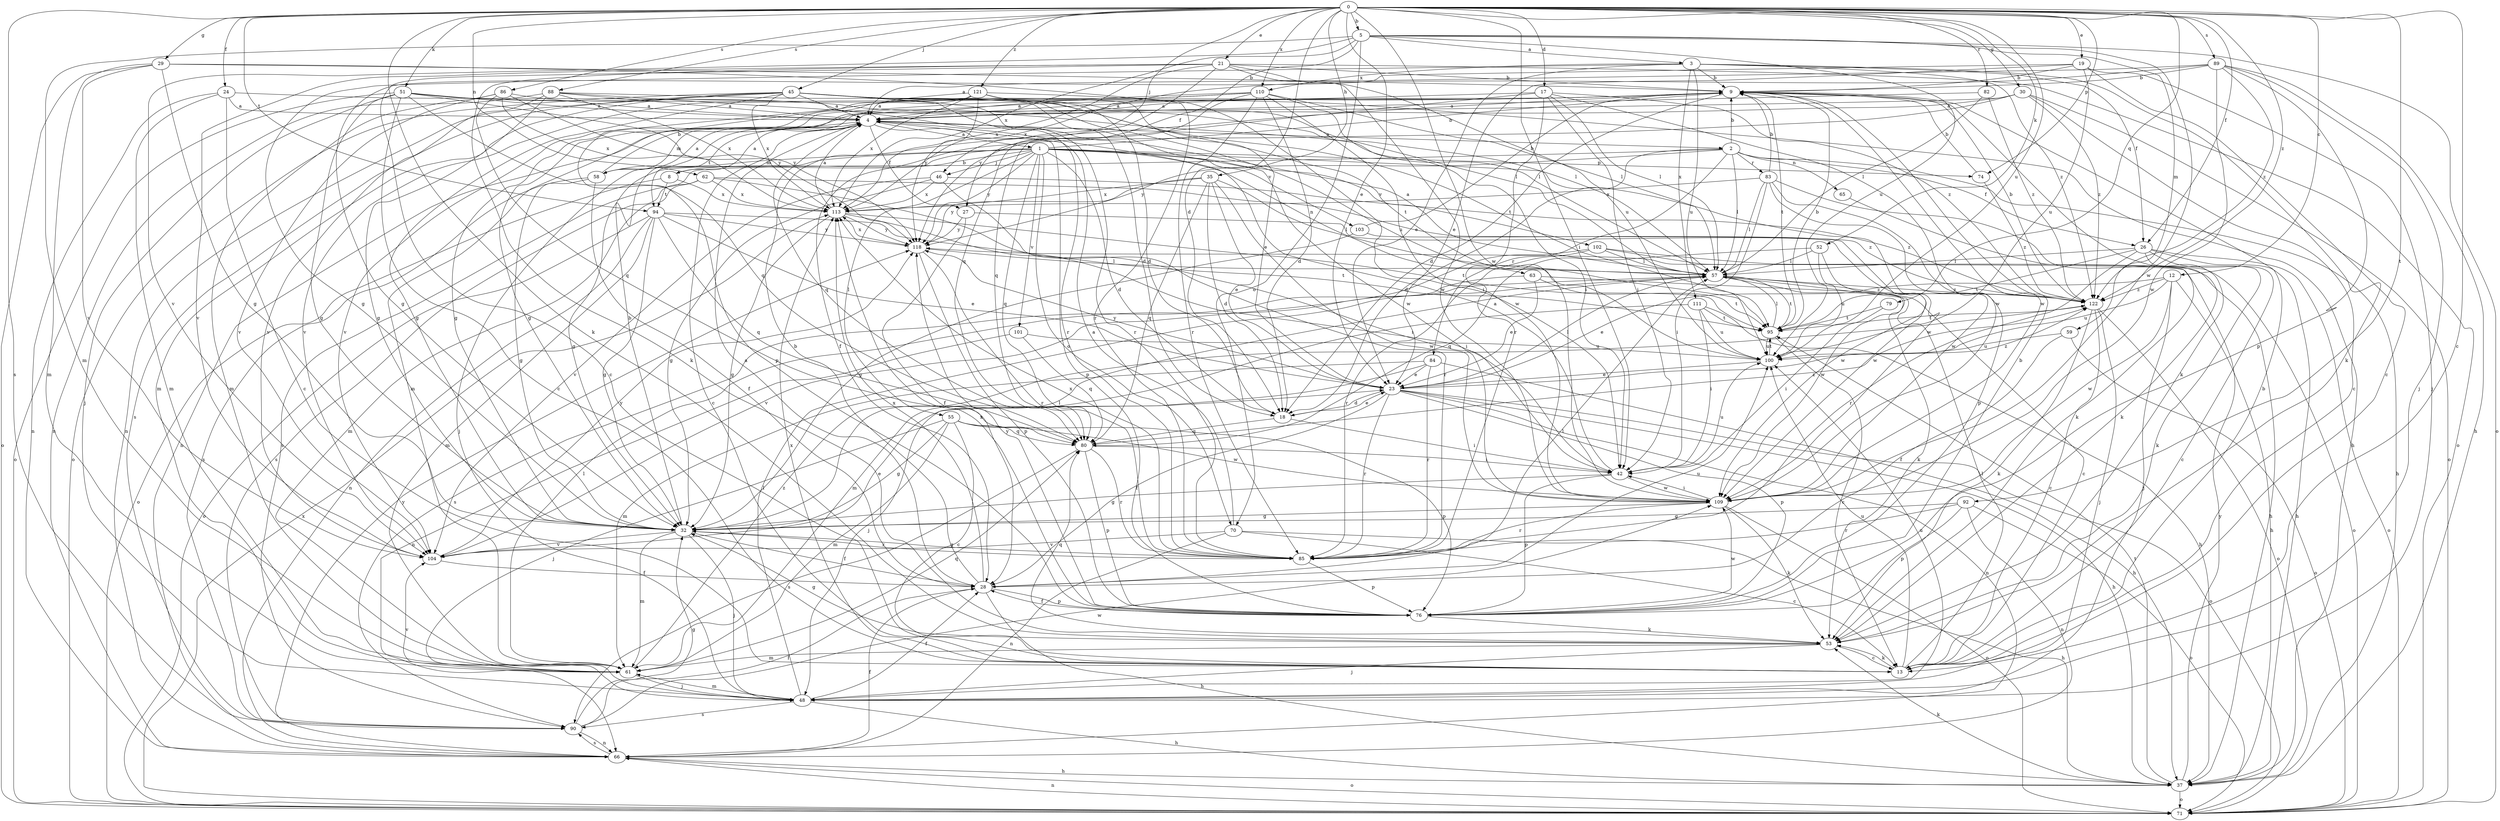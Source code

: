 strict digraph  {
0;
1;
2;
3;
4;
5;
8;
9;
12;
13;
17;
18;
19;
21;
23;
24;
26;
27;
28;
29;
30;
32;
35;
37;
42;
45;
46;
48;
51;
52;
53;
55;
57;
58;
59;
61;
62;
63;
65;
66;
70;
71;
74;
76;
79;
80;
82;
83;
84;
85;
86;
88;
89;
90;
92;
94;
95;
100;
101;
102;
103;
104;
109;
110;
111;
113;
118;
121;
122;
0 -> 5  [label=b];
0 -> 12  [label=c];
0 -> 13  [label=c];
0 -> 17  [label=d];
0 -> 18  [label=d];
0 -> 19  [label=e];
0 -> 21  [label=e];
0 -> 23  [label=e];
0 -> 24  [label=f];
0 -> 26  [label=f];
0 -> 29  [label=g];
0 -> 30  [label=g];
0 -> 35  [label=h];
0 -> 42  [label=i];
0 -> 45  [label=j];
0 -> 46  [label=j];
0 -> 51  [label=k];
0 -> 52  [label=k];
0 -> 53  [label=k];
0 -> 62  [label=n];
0 -> 74  [label=p];
0 -> 79  [label=q];
0 -> 82  [label=r];
0 -> 86  [label=s];
0 -> 88  [label=s];
0 -> 89  [label=s];
0 -> 90  [label=s];
0 -> 92  [label=t];
0 -> 94  [label=t];
0 -> 100  [label=u];
0 -> 109  [label=w];
0 -> 110  [label=x];
0 -> 121  [label=z];
0 -> 122  [label=z];
1 -> 8  [label=b];
1 -> 9  [label=b];
1 -> 18  [label=d];
1 -> 32  [label=g];
1 -> 46  [label=j];
1 -> 48  [label=j];
1 -> 55  [label=l];
1 -> 58  [label=m];
1 -> 63  [label=n];
1 -> 70  [label=o];
1 -> 74  [label=p];
1 -> 80  [label=q];
1 -> 101  [label=v];
1 -> 102  [label=v];
1 -> 103  [label=v];
1 -> 109  [label=w];
1 -> 118  [label=y];
2 -> 9  [label=b];
2 -> 18  [label=d];
2 -> 26  [label=f];
2 -> 37  [label=h];
2 -> 57  [label=l];
2 -> 65  [label=n];
2 -> 83  [label=r];
2 -> 84  [label=r];
2 -> 90  [label=s];
2 -> 118  [label=y];
3 -> 9  [label=b];
3 -> 23  [label=e];
3 -> 26  [label=f];
3 -> 32  [label=g];
3 -> 53  [label=k];
3 -> 100  [label=u];
3 -> 110  [label=x];
3 -> 111  [label=x];
3 -> 122  [label=z];
4 -> 1  [label=a];
4 -> 2  [label=a];
4 -> 13  [label=c];
4 -> 27  [label=f];
4 -> 58  [label=m];
4 -> 66  [label=n];
4 -> 76  [label=p];
4 -> 80  [label=q];
4 -> 94  [label=t];
5 -> 3  [label=a];
5 -> 27  [label=f];
5 -> 59  [label=m];
5 -> 61  [label=m];
5 -> 70  [label=o];
5 -> 71  [label=o];
5 -> 100  [label=u];
5 -> 104  [label=v];
5 -> 109  [label=w];
5 -> 113  [label=x];
8 -> 4  [label=a];
8 -> 71  [label=o];
8 -> 94  [label=t];
8 -> 113  [label=x];
9 -> 4  [label=a];
9 -> 18  [label=d];
9 -> 32  [label=g];
9 -> 53  [label=k];
9 -> 95  [label=t];
9 -> 109  [label=w];
12 -> 23  [label=e];
12 -> 37  [label=h];
12 -> 48  [label=j];
12 -> 100  [label=u];
12 -> 109  [label=w];
12 -> 122  [label=z];
13 -> 9  [label=b];
13 -> 53  [label=k];
13 -> 57  [label=l];
13 -> 100  [label=u];
13 -> 113  [label=x];
17 -> 4  [label=a];
17 -> 42  [label=i];
17 -> 57  [label=l];
17 -> 85  [label=r];
17 -> 109  [label=w];
17 -> 118  [label=y];
17 -> 122  [label=z];
18 -> 23  [label=e];
18 -> 42  [label=i];
18 -> 80  [label=q];
19 -> 9  [label=b];
19 -> 13  [label=c];
19 -> 23  [label=e];
19 -> 32  [label=g];
19 -> 48  [label=j];
19 -> 100  [label=u];
21 -> 9  [label=b];
21 -> 13  [label=c];
21 -> 53  [label=k];
21 -> 71  [label=o];
21 -> 80  [label=q];
21 -> 100  [label=u];
21 -> 104  [label=v];
21 -> 109  [label=w];
21 -> 113  [label=x];
23 -> 18  [label=d];
23 -> 28  [label=f];
23 -> 37  [label=h];
23 -> 57  [label=l];
23 -> 66  [label=n];
23 -> 71  [label=o];
23 -> 76  [label=p];
23 -> 85  [label=r];
23 -> 118  [label=y];
23 -> 122  [label=z];
24 -> 4  [label=a];
24 -> 13  [label=c];
24 -> 57  [label=l];
24 -> 61  [label=m];
24 -> 66  [label=n];
26 -> 13  [label=c];
26 -> 37  [label=h];
26 -> 53  [label=k];
26 -> 57  [label=l];
26 -> 71  [label=o];
26 -> 85  [label=r];
26 -> 95  [label=t];
27 -> 28  [label=f];
27 -> 109  [label=w];
27 -> 118  [label=y];
28 -> 4  [label=a];
28 -> 9  [label=b];
28 -> 37  [label=h];
28 -> 57  [label=l];
28 -> 76  [label=p];
28 -> 100  [label=u];
28 -> 113  [label=x];
29 -> 9  [label=b];
29 -> 32  [label=g];
29 -> 61  [label=m];
29 -> 71  [label=o];
29 -> 85  [label=r];
29 -> 104  [label=v];
30 -> 4  [label=a];
30 -> 13  [label=c];
30 -> 28  [label=f];
30 -> 61  [label=m];
30 -> 71  [label=o];
30 -> 122  [label=z];
32 -> 9  [label=b];
32 -> 28  [label=f];
32 -> 48  [label=j];
32 -> 57  [label=l];
32 -> 61  [label=m];
32 -> 85  [label=r];
32 -> 104  [label=v];
35 -> 18  [label=d];
35 -> 23  [label=e];
35 -> 57  [label=l];
35 -> 80  [label=q];
35 -> 109  [label=w];
35 -> 113  [label=x];
35 -> 118  [label=y];
37 -> 53  [label=k];
37 -> 71  [label=o];
37 -> 95  [label=t];
37 -> 118  [label=y];
42 -> 4  [label=a];
42 -> 32  [label=g];
42 -> 76  [label=p];
42 -> 100  [label=u];
42 -> 109  [label=w];
45 -> 4  [label=a];
45 -> 18  [label=d];
45 -> 32  [label=g];
45 -> 57  [label=l];
45 -> 61  [label=m];
45 -> 66  [label=n];
45 -> 71  [label=o];
45 -> 85  [label=r];
45 -> 90  [label=s];
45 -> 95  [label=t];
45 -> 100  [label=u];
45 -> 109  [label=w];
45 -> 113  [label=x];
46 -> 32  [label=g];
46 -> 85  [label=r];
46 -> 104  [label=v];
46 -> 113  [label=x];
46 -> 122  [label=z];
48 -> 28  [label=f];
48 -> 37  [label=h];
48 -> 57  [label=l];
48 -> 61  [label=m];
48 -> 90  [label=s];
48 -> 100  [label=u];
48 -> 104  [label=v];
51 -> 4  [label=a];
51 -> 13  [label=c];
51 -> 32  [label=g];
51 -> 37  [label=h];
51 -> 48  [label=j];
51 -> 57  [label=l];
51 -> 71  [label=o];
51 -> 80  [label=q];
51 -> 118  [label=y];
52 -> 57  [label=l];
52 -> 80  [label=q];
52 -> 100  [label=u];
52 -> 109  [label=w];
53 -> 13  [label=c];
53 -> 32  [label=g];
53 -> 48  [label=j];
53 -> 61  [label=m];
53 -> 80  [label=q];
55 -> 13  [label=c];
55 -> 32  [label=g];
55 -> 48  [label=j];
55 -> 61  [label=m];
55 -> 76  [label=p];
55 -> 80  [label=q];
55 -> 109  [label=w];
57 -> 4  [label=a];
57 -> 13  [label=c];
57 -> 53  [label=k];
57 -> 95  [label=t];
57 -> 122  [label=z];
58 -> 4  [label=a];
58 -> 9  [label=b];
58 -> 28  [label=f];
58 -> 32  [label=g];
58 -> 90  [label=s];
59 -> 28  [label=f];
59 -> 71  [label=o];
59 -> 100  [label=u];
61 -> 48  [label=j];
61 -> 57  [label=l];
61 -> 80  [label=q];
61 -> 122  [label=z];
62 -> 42  [label=i];
62 -> 61  [label=m];
62 -> 90  [label=s];
62 -> 113  [label=x];
62 -> 122  [label=z];
63 -> 23  [label=e];
63 -> 90  [label=s];
63 -> 95  [label=t];
63 -> 122  [label=z];
65 -> 53  [label=k];
66 -> 28  [label=f];
66 -> 37  [label=h];
66 -> 71  [label=o];
66 -> 90  [label=s];
66 -> 118  [label=y];
70 -> 4  [label=a];
70 -> 13  [label=c];
70 -> 37  [label=h];
70 -> 66  [label=n];
70 -> 104  [label=v];
71 -> 66  [label=n];
71 -> 113  [label=x];
74 -> 9  [label=b];
74 -> 122  [label=z];
76 -> 9  [label=b];
76 -> 28  [label=f];
76 -> 53  [label=k];
76 -> 109  [label=w];
76 -> 113  [label=x];
76 -> 118  [label=y];
79 -> 42  [label=i];
79 -> 95  [label=t];
80 -> 42  [label=i];
80 -> 76  [label=p];
80 -> 85  [label=r];
80 -> 90  [label=s];
80 -> 122  [label=z];
82 -> 4  [label=a];
82 -> 57  [label=l];
82 -> 122  [label=z];
83 -> 9  [label=b];
83 -> 42  [label=i];
83 -> 53  [label=k];
83 -> 57  [label=l];
83 -> 76  [label=p];
83 -> 109  [label=w];
83 -> 113  [label=x];
84 -> 23  [label=e];
84 -> 37  [label=h];
84 -> 48  [label=j];
84 -> 61  [label=m];
84 -> 85  [label=r];
85 -> 32  [label=g];
85 -> 76  [label=p];
85 -> 113  [label=x];
86 -> 4  [label=a];
86 -> 61  [label=m];
86 -> 80  [label=q];
86 -> 104  [label=v];
86 -> 113  [label=x];
86 -> 118  [label=y];
88 -> 4  [label=a];
88 -> 32  [label=g];
88 -> 66  [label=n];
88 -> 85  [label=r];
88 -> 95  [label=t];
88 -> 104  [label=v];
88 -> 113  [label=x];
89 -> 4  [label=a];
89 -> 9  [label=b];
89 -> 37  [label=h];
89 -> 48  [label=j];
89 -> 76  [label=p];
89 -> 109  [label=w];
89 -> 113  [label=x];
89 -> 122  [label=z];
90 -> 28  [label=f];
90 -> 32  [label=g];
90 -> 66  [label=n];
90 -> 109  [label=w];
92 -> 32  [label=g];
92 -> 66  [label=n];
92 -> 71  [label=o];
92 -> 76  [label=p];
92 -> 85  [label=r];
94 -> 23  [label=e];
94 -> 32  [label=g];
94 -> 61  [label=m];
94 -> 66  [label=n];
94 -> 71  [label=o];
94 -> 80  [label=q];
94 -> 95  [label=t];
94 -> 118  [label=y];
95 -> 9  [label=b];
95 -> 13  [label=c];
95 -> 57  [label=l];
95 -> 100  [label=u];
100 -> 23  [label=e];
100 -> 95  [label=t];
101 -> 66  [label=n];
101 -> 80  [label=q];
101 -> 100  [label=u];
102 -> 37  [label=h];
102 -> 57  [label=l];
102 -> 71  [label=o];
102 -> 85  [label=r];
102 -> 104  [label=v];
103 -> 9  [label=b];
103 -> 32  [label=g];
103 -> 109  [label=w];
104 -> 23  [label=e];
104 -> 28  [label=f];
104 -> 118  [label=y];
109 -> 32  [label=g];
109 -> 42  [label=i];
109 -> 53  [label=k];
109 -> 71  [label=o];
109 -> 85  [label=r];
110 -> 4  [label=a];
110 -> 18  [label=d];
110 -> 32  [label=g];
110 -> 42  [label=i];
110 -> 57  [label=l];
110 -> 80  [label=q];
110 -> 85  [label=r];
110 -> 104  [label=v];
110 -> 109  [label=w];
111 -> 37  [label=h];
111 -> 42  [label=i];
111 -> 61  [label=m];
111 -> 95  [label=t];
111 -> 100  [label=u];
113 -> 4  [label=a];
113 -> 32  [label=g];
113 -> 42  [label=i];
113 -> 95  [label=t];
113 -> 118  [label=y];
118 -> 57  [label=l];
118 -> 76  [label=p];
118 -> 85  [label=r];
118 -> 113  [label=x];
121 -> 4  [label=a];
121 -> 18  [label=d];
121 -> 23  [label=e];
121 -> 42  [label=i];
121 -> 76  [label=p];
121 -> 104  [label=v];
121 -> 113  [label=x];
121 -> 118  [label=y];
122 -> 9  [label=b];
122 -> 13  [label=c];
122 -> 48  [label=j];
122 -> 53  [label=k];
122 -> 71  [label=o];
122 -> 95  [label=t];
}
